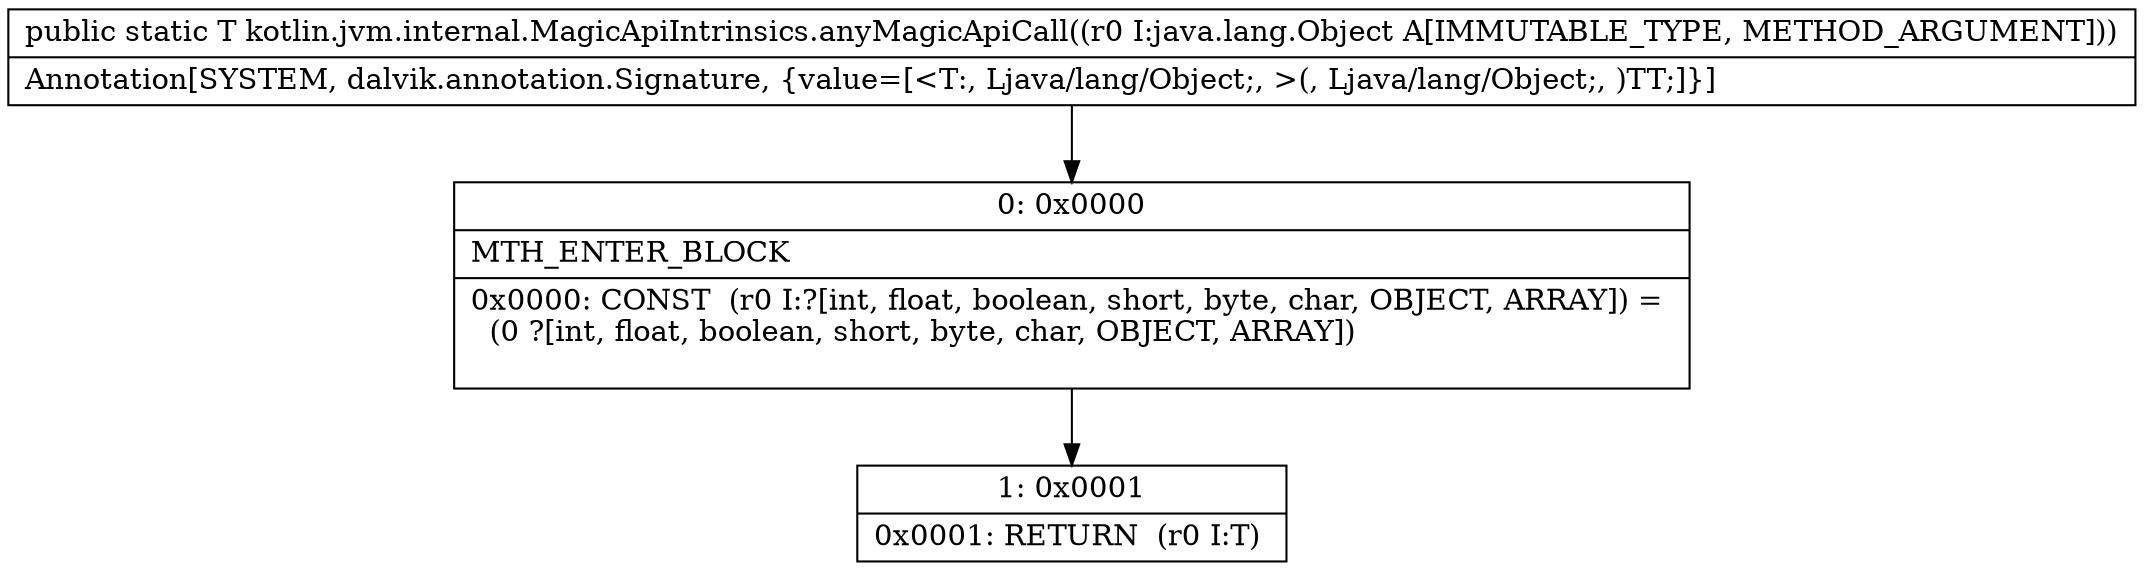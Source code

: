 digraph "CFG forkotlin.jvm.internal.MagicApiIntrinsics.anyMagicApiCall(Ljava\/lang\/Object;)Ljava\/lang\/Object;" {
Node_0 [shape=record,label="{0\:\ 0x0000|MTH_ENTER_BLOCK\l|0x0000: CONST  (r0 I:?[int, float, boolean, short, byte, char, OBJECT, ARRAY]) = \l  (0 ?[int, float, boolean, short, byte, char, OBJECT, ARRAY])\l \l}"];
Node_1 [shape=record,label="{1\:\ 0x0001|0x0001: RETURN  (r0 I:T) \l}"];
MethodNode[shape=record,label="{public static T kotlin.jvm.internal.MagicApiIntrinsics.anyMagicApiCall((r0 I:java.lang.Object A[IMMUTABLE_TYPE, METHOD_ARGUMENT]))  | Annotation[SYSTEM, dalvik.annotation.Signature, \{value=[\<T:, Ljava\/lang\/Object;, \>(, Ljava\/lang\/Object;, )TT;]\}]\l}"];
MethodNode -> Node_0;
Node_0 -> Node_1;
}

